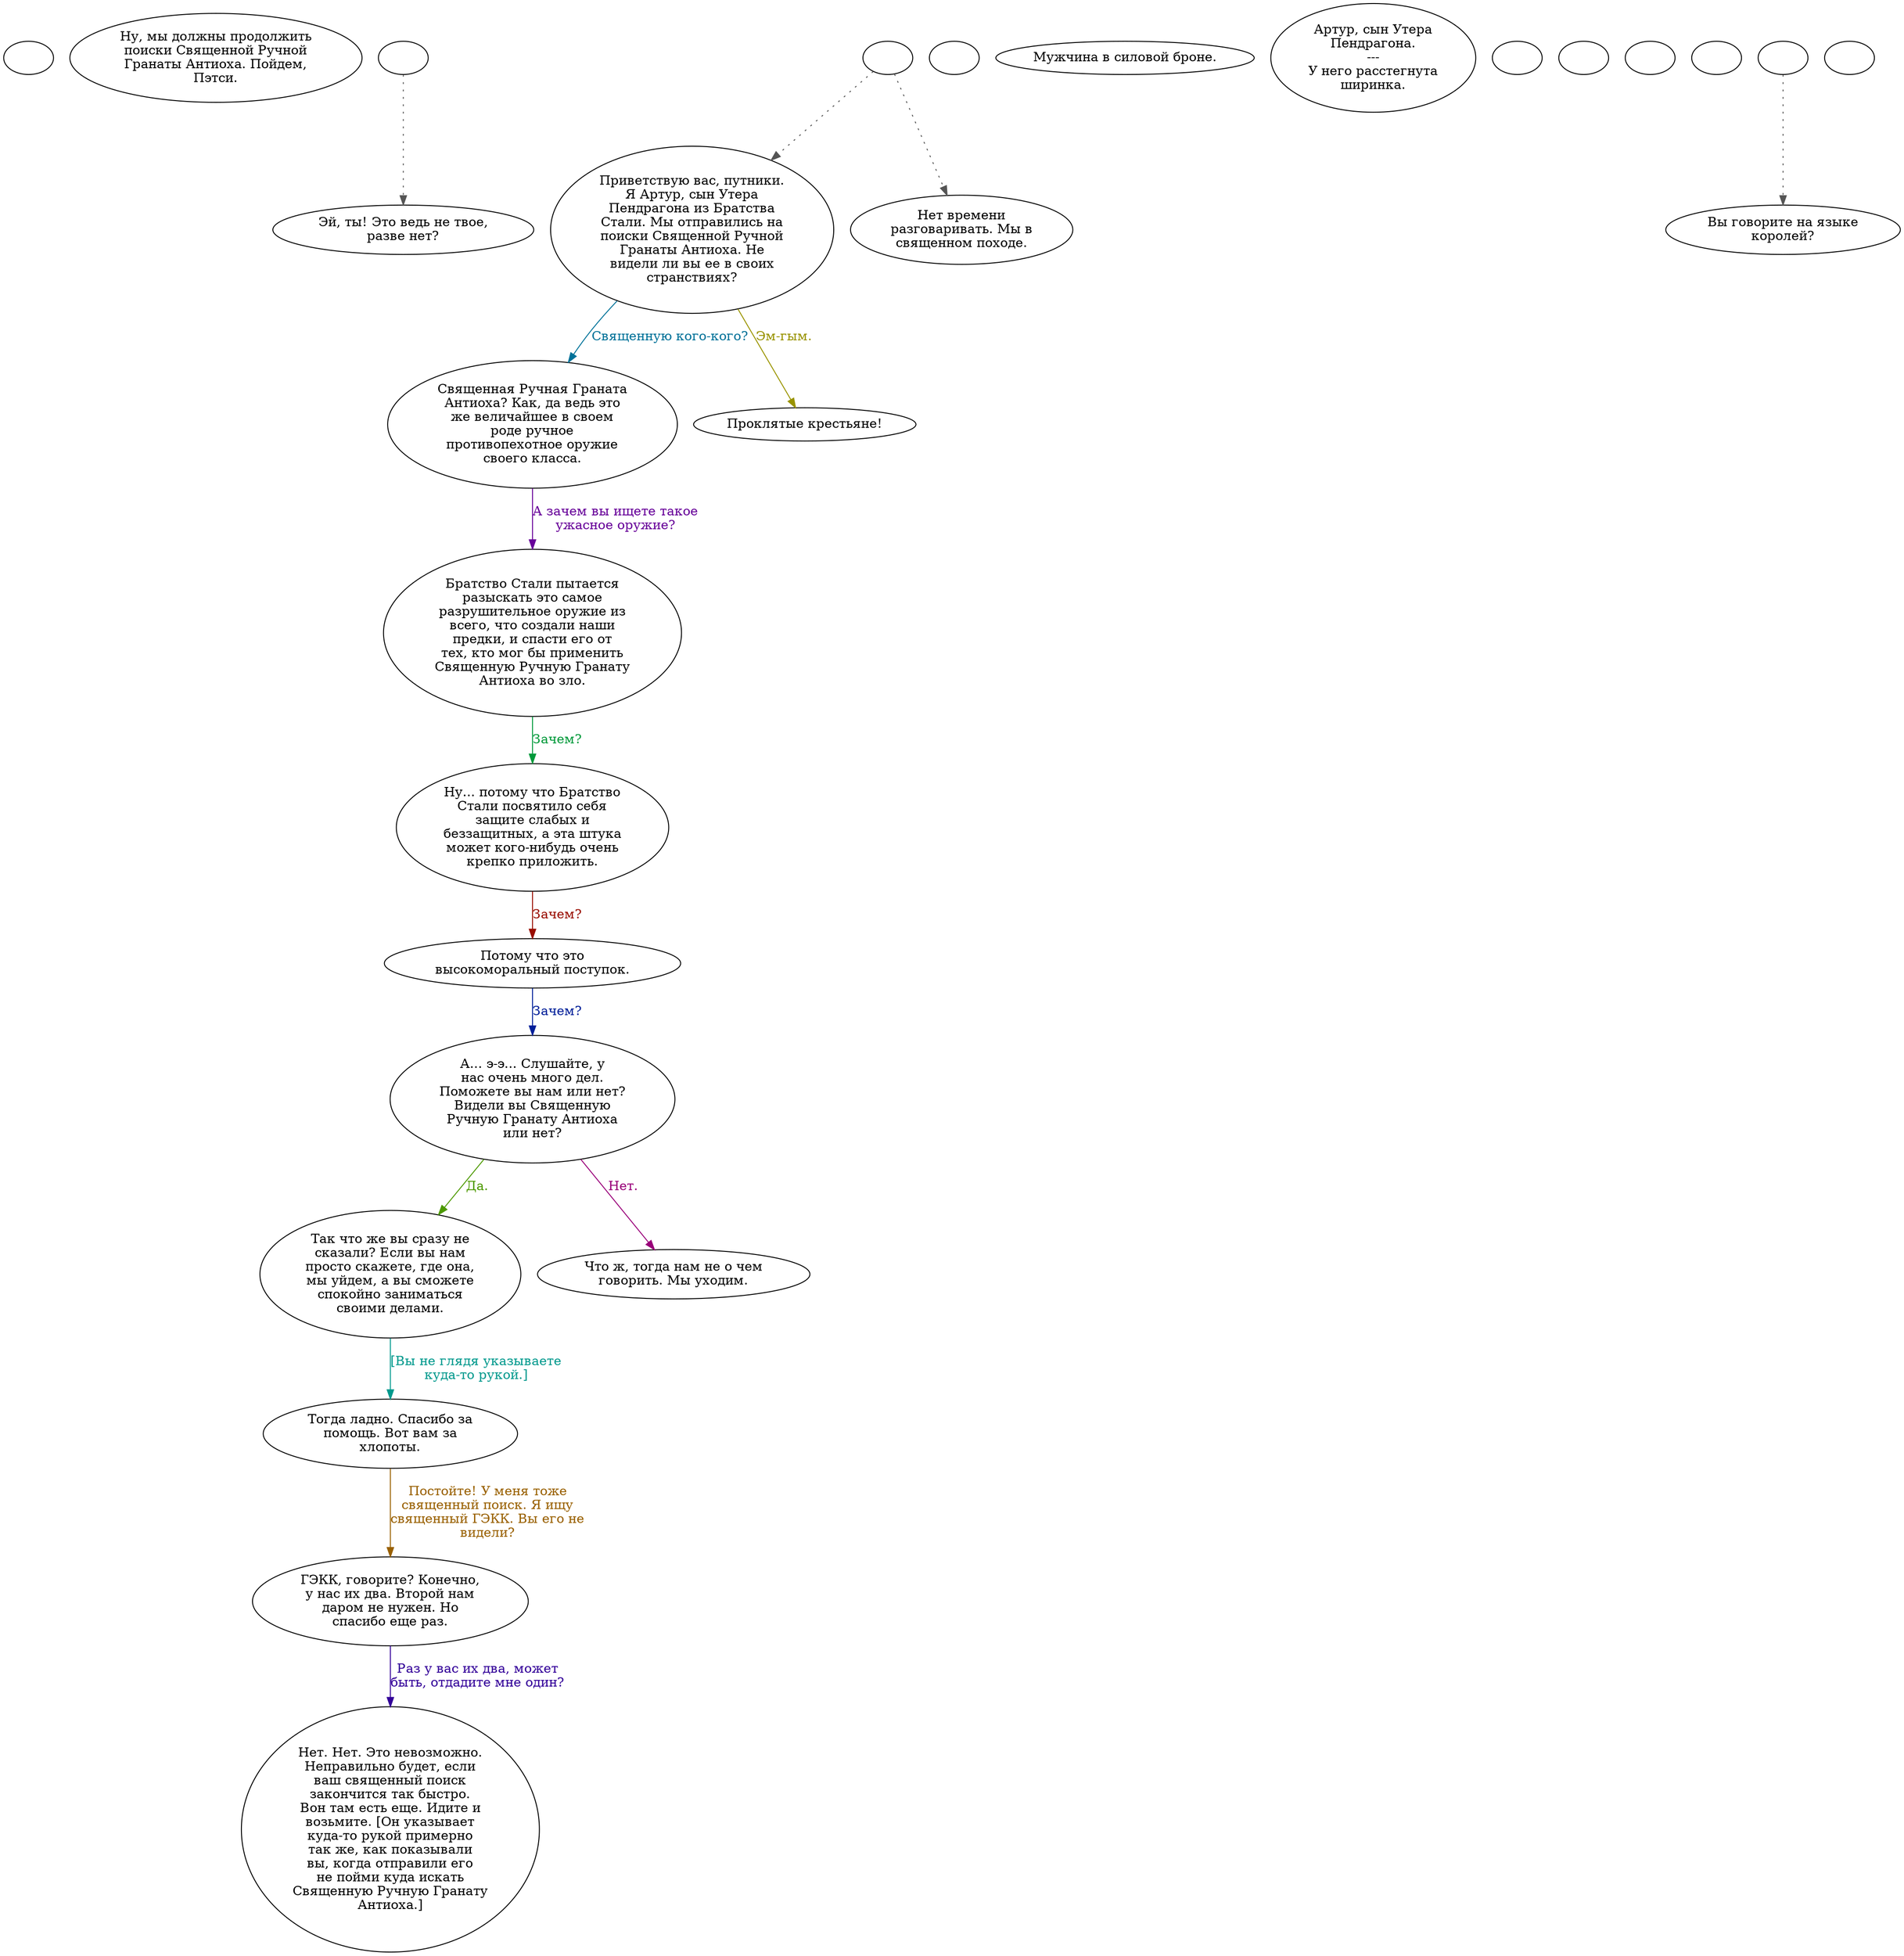 digraph ecarthur {
  "start" [style=filled       fillcolor="#FFFFFF"       color="#000000"]
  "start" [label=""]
  "critter_p_proc" [style=filled       fillcolor="#FFFFFF"       color="#000000"]
  "critter_p_proc" [label="Ну, мы должны продолжить\nпоиски Священной Ручной\nГранаты Антиоха. Пойдем,\nПэтси."]
  "pickup_p_proc" [style=filled       fillcolor="#FFFFFF"       color="#000000"]
  "pickup_p_proc" -> "Node003" [style=dotted color="#555555"]
  "pickup_p_proc" [label=""]
  "talk_p_proc" [style=filled       fillcolor="#FFFFFF"       color="#000000"]
  "talk_p_proc" -> "Node001" [style=dotted color="#555555"]
  "talk_p_proc" -> "Node002" [style=dotted color="#555555"]
  "talk_p_proc" [label=""]
  "destroy_p_proc" [style=filled       fillcolor="#FFFFFF"       color="#000000"]
  "destroy_p_proc" [label=""]
  "look_at_p_proc" [style=filled       fillcolor="#FFFFFF"       color="#000000"]
  "look_at_p_proc" [label="Мужчина в силовой броне."]
  "description_p_proc" [style=filled       fillcolor="#FFFFFF"       color="#000000"]
  "description_p_proc" [label="Артур, сын Утера\nПендрагона.\n---\nУ него расстегнута\nширинка."]
  "use_skill_on_p_proc" [style=filled       fillcolor="#FFFFFF"       color="#000000"]
  "use_skill_on_p_proc" [label=""]
  "damage_p_proc" [style=filled       fillcolor="#FFFFFF"       color="#000000"]
  "damage_p_proc" [label=""]
  "map_enter_p_proc" [style=filled       fillcolor="#FFFFFF"       color="#000000"]
  "map_enter_p_proc" [label=""]
  "Node999" [style=filled       fillcolor="#FFFFFF"       color="#000000"]
  "Node999" [label=""]
  "Node001" [style=filled       fillcolor="#FFFFFF"       color="#000000"]
  "Node001" [label="Приветствую вас, путники.\nЯ Артур, сын Утера\nПендрагона из Братства\nСтали. Мы отправились на\nпоиски Священной Ручной\nГранаты Антиоха. Не\nвидели ли вы ее в своих\nстранствиях?"]
  "Node001" -> "Node010" [label="Священную кого-кого?" color="#007299" fontcolor="#007299"]
  "Node001" -> "Node018" [label="Эм-гым." color="#999300" fontcolor="#999300"]
  "Node002" [style=filled       fillcolor="#FFFFFF"       color="#000000"]
  "Node002" [label="Нет времени\nразговаривать. Мы в\nсвященном походе."]
  "Node003" [style=filled       fillcolor="#FFFFFF"       color="#000000"]
  "Node003" [label="Эй, ты! Это ведь не твое,\nразве нет?"]
  "Node010" [style=filled       fillcolor="#FFFFFF"       color="#000000"]
  "Node010" [label="Священная Ручная Граната\nАнтиоха? Как, да ведь это\nже величайшее в своем\nроде ручное\nпротивопехотное оружие\nсвоего класса."]
  "Node010" -> "Node011" [label="А зачем вы ищете такое\nужасное оружие?" color="#670099" fontcolor="#670099"]
  "Node011" [style=filled       fillcolor="#FFFFFF"       color="#000000"]
  "Node011" [label="Братство Стали пытается\nразыскать это самое\nразрушительное оружие из\nвсего, что создали наши\nпредки, и спасти его от\nтех, кто мог бы применить\nСвященную Ручную Гранату\nАнтиоха во зло."]
  "Node011" -> "Node012" [label="Зачем?" color="#00993A" fontcolor="#00993A"]
  "Node012" [style=filled       fillcolor="#FFFFFF"       color="#000000"]
  "Node012" [label="Ну... потому что Братство\nСтали посвятило себя\nзащите слабых и\nбеззащитных, а эта штука\nможет кого-нибудь очень\nкрепко приложить."]
  "Node012" -> "Node013" [label="Зачем?" color="#990D00" fontcolor="#990D00"]
  "Node013" [style=filled       fillcolor="#FFFFFF"       color="#000000"]
  "Node013" [label="Потому что это\nвысокоморальный поступок."]
  "Node013" -> "Node014" [label="Зачем?" color="#001F99" fontcolor="#001F99"]
  "Node014" [style=filled       fillcolor="#FFFFFF"       color="#000000"]
  "Node014" [label="А... э-э... Слушайте, у\nнас очень много дел.\nПоможете вы нам или нет?\nВидели вы Священную\nРучную Гранату Антиоха\nили нет?"]
  "Node014" -> "Node015" [label="Да." color="#4C9900" fontcolor="#4C9900"]
  "Node014" -> "Node017" [label="Нет." color="#990079" fontcolor="#990079"]
  "Node015" [style=filled       fillcolor="#FFFFFF"       color="#000000"]
  "Node015" [label="Так что же вы сразу не\nсказали? Если вы нам\nпросто скажете, где она,\nмы уйдем, а вы сможете\nспокойно заниматься\nсвоими делами."]
  "Node015" -> "Node016" [label="[Вы не глядя указываете\nкуда-то рукой.]" color="#00998D" fontcolor="#00998D"]
  "Node016" [style=filled       fillcolor="#FFFFFF"       color="#000000"]
  "Node016" [label="Тогда ладно. Спасибо за\nпомощь. Вот вам за\nхлопоты."]
  "Node016" -> "Node019" [label="Постойте! У меня тоже\nсвященный поиск. Я ищу\nсвященный ГЭКК. Вы его не\nвидели?" color="#996000" fontcolor="#996000"]
  "Node017" [style=filled       fillcolor="#FFFFFF"       color="#000000"]
  "Node017" [label="Что ж, тогда нам не о чем\nговорить. Мы уходим."]
  "Node018" [style=filled       fillcolor="#FFFFFF"       color="#000000"]
  "Node018" [label="Проклятые крестьяне!"]
  "Node019" [style=filled       fillcolor="#FFFFFF"       color="#000000"]
  "Node019" [label="ГЭКК, говорите? Конечно,\nу нас их два. Второй нам\nдаром не нужен. Но\nспасибо еще раз."]
  "Node019" -> "Node020" [label="Раз у вас их два, может\nбыть, отдадите мне один?" color="#330099" fontcolor="#330099"]
  "Node020" [style=filled       fillcolor="#FFFFFF"       color="#000000"]
  "Node020" [label="Нет. Нет. Это невозможно.\nНеправильно будет, если\nваш священный поиск\nзакончится так быстро.\nВон там есть еще. Идите и\nвозьмите. [Он указывает\nкуда-то рукой примерно\nтак же, как показывали\nвы, когда отправили его\nне пойми куда искать\nСвященную Ручную Гранату\nАнтиоха.]"]
  "cycleTalk" [style=filled       fillcolor="#FFFFFF"       color="#000000"]
  "cycleTalk" [label="Вы говорите на языке\nкоролей?"]
  "checkAllInPos" [style=filled       fillcolor="#FFFFFF"       color="#000000"]
  "checkAllInPos" [label=""]
  "timed_event_p_proc" [style=filled       fillcolor="#FFFFFF"       color="#000000"]
  "timed_event_p_proc" -> "cycleTalk" [style=dotted color="#555555"]
  "timed_event_p_proc" [label=""]
}